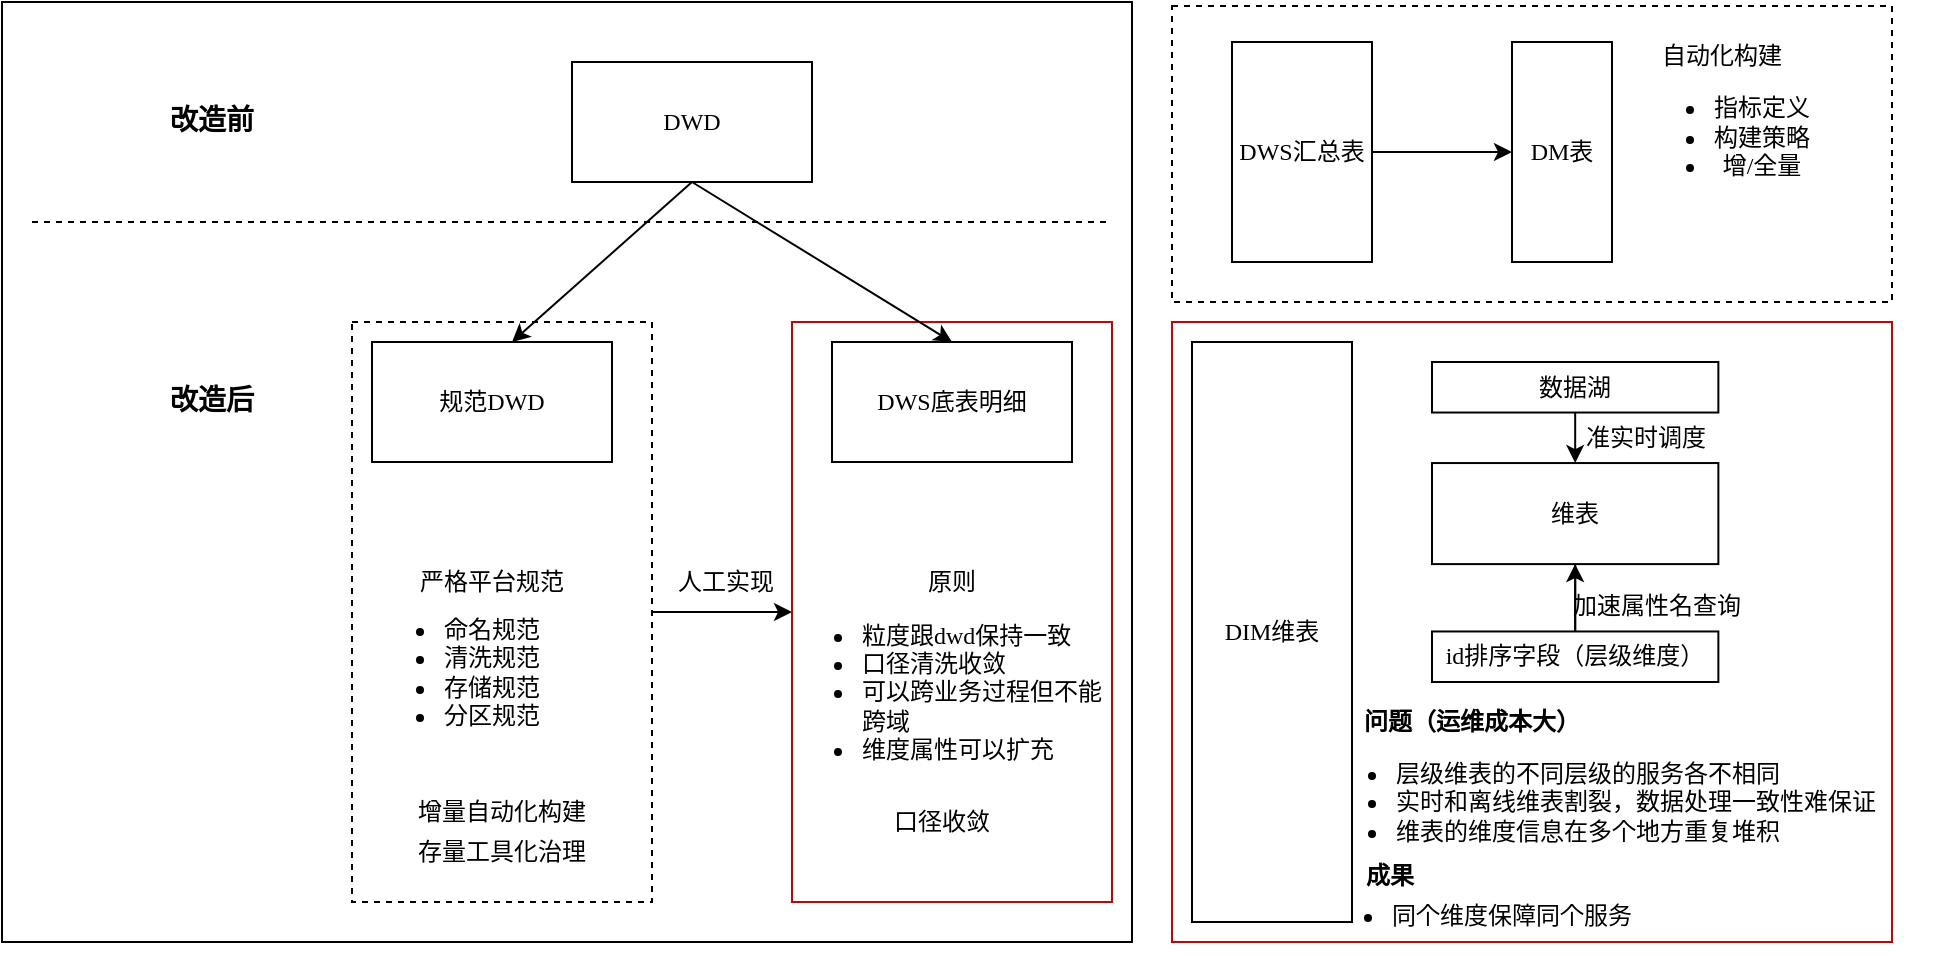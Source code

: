 <mxfile version="22.1.15" type="github">
  <diagram name="第 1 页" id="Fak6mEKhSWpHNSM7w2Kg">
    <mxGraphModel dx="938" dy="488" grid="1" gridSize="10" guides="1" tooltips="1" connect="1" arrows="1" fold="1" page="1" pageScale="1" pageWidth="827" pageHeight="1169" math="0" shadow="0">
      <root>
        <mxCell id="0" />
        <mxCell id="1" parent="0" />
        <mxCell id="_km5dwz2JkE5e6pBlzM0-4" style="edgeStyle=orthogonalEdgeStyle;rounded=0;orthogonalLoop=1;jettySize=auto;html=1;exitX=0.5;exitY=1;exitDx=0;exitDy=0;entryX=0.5;entryY=0;entryDx=0;entryDy=0;fontFamily=微软雅黑;" parent="1" source="_km5dwz2JkE5e6pBlzM0-1" target="_km5dwz2JkE5e6pBlzM0-3" edge="1">
          <mxGeometry relative="1" as="geometry" />
        </mxCell>
        <mxCell id="_km5dwz2JkE5e6pBlzM0-1" value="数据湖" style="rounded=0;whiteSpace=wrap;html=1;fontFamily=微软雅黑;" parent="1" vertex="1">
          <mxGeometry x="260" y="400" width="250" height="30" as="geometry" />
        </mxCell>
        <mxCell id="_km5dwz2JkE5e6pBlzM0-6" style="edgeStyle=orthogonalEdgeStyle;rounded=0;orthogonalLoop=1;jettySize=auto;html=1;exitX=0.5;exitY=0;exitDx=0;exitDy=0;entryX=0.5;entryY=1;entryDx=0;entryDy=0;fontFamily=微软雅黑;" parent="1" source="_km5dwz2JkE5e6pBlzM0-2" target="_km5dwz2JkE5e6pBlzM0-3" edge="1">
          <mxGeometry relative="1" as="geometry" />
        </mxCell>
        <mxCell id="_km5dwz2JkE5e6pBlzM0-2" value="id排序字段（层级维度）" style="rounded=0;whiteSpace=wrap;html=1;fontFamily=微软雅黑;" parent="1" vertex="1">
          <mxGeometry x="260" y="560" width="250" height="30" as="geometry" />
        </mxCell>
        <mxCell id="_km5dwz2JkE5e6pBlzM0-3" value="维表" style="rounded=0;whiteSpace=wrap;html=1;fontFamily=微软雅黑;" parent="1" vertex="1">
          <mxGeometry x="260" y="460" width="250" height="60" as="geometry" />
        </mxCell>
        <mxCell id="_km5dwz2JkE5e6pBlzM0-5" value="准实时调度" style="text;html=1;strokeColor=none;fillColor=none;align=center;verticalAlign=middle;whiteSpace=wrap;rounded=0;fontFamily=微软雅黑;" parent="1" vertex="1">
          <mxGeometry x="390" y="430" width="70" height="30" as="geometry" />
        </mxCell>
        <mxCell id="_km5dwz2JkE5e6pBlzM0-7" value="加速后端属性名查询" style="text;html=1;strokeColor=none;fillColor=none;align=center;verticalAlign=middle;whiteSpace=wrap;rounded=0;fontFamily=微软雅黑;" parent="1" vertex="1">
          <mxGeometry x="390" y="530" width="110" height="30" as="geometry" />
        </mxCell>
        <mxCell id="skTCvPTVxZWs7eXpgBM4-1" value="" style="rounded=0;whiteSpace=wrap;html=1;fontFamily=微软雅黑;" diagramCategory="general" diagramName="Rectangle" vertex="1" parent="1">
          <mxGeometry x="25" y="170" width="565" height="470" as="geometry" />
        </mxCell>
        <mxCell id="skTCvPTVxZWs7eXpgBM4-2" value="" style="rounded=0;whiteSpace=wrap;html=1;strokeColor=#CC0000;fontFamily=微软雅黑;" diagramCategory="general" diagramName="Rectangle" vertex="1" parent="1">
          <mxGeometry x="610" y="330" width="360" height="310" as="geometry" />
        </mxCell>
        <mxCell id="skTCvPTVxZWs7eXpgBM4-3" value="" style="rounded=0;whiteSpace=wrap;html=1;dashed=1;fontFamily=微软雅黑;" diagramCategory="general" diagramName="Rectangle" vertex="1" parent="1">
          <mxGeometry x="610" y="172" width="360" height="148" as="geometry" />
        </mxCell>
        <mxCell id="skTCvPTVxZWs7eXpgBM4-4" value="" style="edgeStyle=orthogonalEdgeStyle;rounded=0;orthogonalLoop=1;jettySize=auto;html=1;fontFamily=微软雅黑;" edge="1" parent="1" source="skTCvPTVxZWs7eXpgBM4-5" target="skTCvPTVxZWs7eXpgBM4-6">
          <mxGeometry relative="1" as="geometry" />
        </mxCell>
        <mxCell id="skTCvPTVxZWs7eXpgBM4-5" value="" style="rounded=0;whiteSpace=wrap;html=1;dashed=1;fontFamily=微软雅黑;" diagramCategory="general" diagramName="Rectangle" vertex="1" parent="1">
          <mxGeometry x="200" y="330" width="150" height="290" as="geometry" />
        </mxCell>
        <mxCell id="skTCvPTVxZWs7eXpgBM4-6" value="" style="rounded=0;whiteSpace=wrap;html=1;strokeColor=#CC0000;fontFamily=微软雅黑;" diagramCategory="general" diagramName="Rectangle" vertex="1" parent="1">
          <mxGeometry x="420" y="330" width="160" height="290" as="geometry" />
        </mxCell>
        <mxCell id="skTCvPTVxZWs7eXpgBM4-7" value="DWD" style="rounded=0;whiteSpace=wrap;html=1;fontFamily=微软雅黑;" diagramCategory="general" diagramName="Rectangle" vertex="1" parent="1">
          <mxGeometry x="310" y="200" width="120" height="60" as="geometry" />
        </mxCell>
        <mxCell id="skTCvPTVxZWs7eXpgBM4-8" value="" style="endArrow=classic;html=1;exitX=0.5;exitY=1;exitDx=0;exitDy=0;fontFamily=微软雅黑;" diagramCategory="general" diagramName="DirectionalConnector" edge="1" parent="1" source="skTCvPTVxZWs7eXpgBM4-7">
          <mxGeometry width="50" height="50" relative="1" as="geometry">
            <mxPoint x="230" y="390" as="sourcePoint" />
            <mxPoint x="280" y="340" as="targetPoint" />
          </mxGeometry>
        </mxCell>
        <mxCell id="skTCvPTVxZWs7eXpgBM4-9" value="&lt;b&gt;&lt;font style=&quot;font-size: 14px;&quot;&gt;改造前&lt;/font&gt;&lt;/b&gt;" style="text;html=1;strokeColor=none;fillColor=none;align=center;verticalAlign=middle;whiteSpace=wrap;rounded=0;fontFamily=微软雅黑;" diagramCategory="general" diagramName="text" vertex="1" parent="1">
          <mxGeometry x="90" y="220" width="80" height="20" as="geometry" />
        </mxCell>
        <mxCell id="skTCvPTVxZWs7eXpgBM4-10" value="&lt;b&gt;&lt;font style=&quot;font-size: 14px;&quot;&gt;改造后&lt;/font&gt;&lt;/b&gt;" style="text;html=1;strokeColor=none;fillColor=none;align=center;verticalAlign=middle;whiteSpace=wrap;rounded=0;fontFamily=微软雅黑;" diagramCategory="general" diagramName="text" vertex="1" parent="1">
          <mxGeometry x="90" y="360" width="80" height="20" as="geometry" />
        </mxCell>
        <mxCell id="skTCvPTVxZWs7eXpgBM4-11" value="规范DWD" style="rounded=0;whiteSpace=wrap;html=1;fontFamily=微软雅黑;" diagramCategory="general" diagramName="Rectangle" vertex="1" parent="1">
          <mxGeometry x="210" y="340" width="120" height="60" as="geometry" />
        </mxCell>
        <mxCell id="skTCvPTVxZWs7eXpgBM4-12" value="DWS底表明细" style="rounded=0;whiteSpace=wrap;html=1;fontFamily=微软雅黑;" diagramCategory="general" diagramName="Rectangle" vertex="1" parent="1">
          <mxGeometry x="440" y="340" width="120" height="60" as="geometry" />
        </mxCell>
        <mxCell id="skTCvPTVxZWs7eXpgBM4-13" value="" style="endArrow=classic;html=1;exitX=0.5;exitY=1;exitDx=0;exitDy=0;entryX=0.5;entryY=0;entryDx=0;entryDy=0;fontFamily=微软雅黑;" diagramCategory="general" diagramName="DirectionalConnector" edge="1" parent="1" source="skTCvPTVxZWs7eXpgBM4-7" target="skTCvPTVxZWs7eXpgBM4-12">
          <mxGeometry width="50" height="50" relative="1" as="geometry">
            <mxPoint x="380" y="270" as="sourcePoint" />
            <mxPoint x="290" y="350" as="targetPoint" />
          </mxGeometry>
        </mxCell>
        <mxCell id="skTCvPTVxZWs7eXpgBM4-14" value="人工实现" style="text;html=1;strokeColor=none;fillColor=none;align=center;verticalAlign=middle;whiteSpace=wrap;rounded=0;dashed=1;fontFamily=微软雅黑;" diagramCategory="general" diagramName="text" vertex="1" parent="1">
          <mxGeometry x="362" y="450" width="50" height="20" as="geometry" />
        </mxCell>
        <mxCell id="skTCvPTVxZWs7eXpgBM4-15" value="&lt;ul&gt;&lt;li&gt;命名规范&lt;/li&gt;&lt;li&gt;清洗规范&lt;/li&gt;&lt;li&gt;存储规范&lt;/li&gt;&lt;li&gt;分区规范&lt;/li&gt;&lt;/ul&gt;" style="text;html=1;strokeColor=none;fillColor=none;align=center;verticalAlign=middle;whiteSpace=wrap;rounded=0;dashed=1;fontFamily=微软雅黑;" diagramCategory="general" diagramName="text" vertex="1" parent="1">
          <mxGeometry x="200" y="490" width="100" height="30" as="geometry" />
        </mxCell>
        <mxCell id="skTCvPTVxZWs7eXpgBM4-16" value="原则" style="text;html=1;strokeColor=none;fillColor=none;align=center;verticalAlign=middle;whiteSpace=wrap;rounded=0;dashed=1;fontFamily=微软雅黑;" diagramCategory="general" diagramName="text" vertex="1" parent="1">
          <mxGeometry x="455" y="450" width="90" height="20" as="geometry" />
        </mxCell>
        <mxCell id="skTCvPTVxZWs7eXpgBM4-17" value="&lt;ul&gt;&lt;li style=&quot;text-align: left; &quot;&gt;粒度跟dwd保持一致&lt;/li&gt;&lt;li style=&quot;text-align: left; &quot;&gt;口径清洗收敛&lt;/li&gt;&lt;li style=&quot;text-align: left; &quot;&gt;可以跨业务过程但不能跨域&lt;/li&gt;&lt;li style=&quot;text-align: left; &quot;&gt;维度属性可以扩充&lt;/li&gt;&lt;/ul&gt;" style="text;html=1;strokeColor=none;fillColor=none;align=center;verticalAlign=middle;whiteSpace=wrap;rounded=0;dashed=1;fontFamily=微软雅黑;" diagramCategory="general" diagramName="text" vertex="1" parent="1">
          <mxGeometry x="414" y="500" width="170" height="30" as="geometry" />
        </mxCell>
        <mxCell id="skTCvPTVxZWs7eXpgBM4-18" value="严格平台规范" style="text;html=1;strokeColor=none;fillColor=none;align=center;verticalAlign=middle;whiteSpace=wrap;rounded=0;dashed=1;fontFamily=微软雅黑;" diagramCategory="general" diagramName="text" vertex="1" parent="1">
          <mxGeometry x="225" y="450" width="90" height="20" as="geometry" />
        </mxCell>
        <mxCell id="skTCvPTVxZWs7eXpgBM4-19" value="口径收敛" style="text;html=1;strokeColor=none;fillColor=none;align=center;verticalAlign=middle;whiteSpace=wrap;rounded=0;dashed=1;fontFamily=微软雅黑;" diagramCategory="general" diagramName="text" vertex="1" parent="1">
          <mxGeometry x="450" y="570" width="90" height="20" as="geometry" />
        </mxCell>
        <mxCell id="skTCvPTVxZWs7eXpgBM4-20" value="" style="endArrow=none;dashed=1;html=1;fontFamily=微软雅黑;" diagramCategory="general" diagramName="dashed" edge="1" parent="1">
          <mxGeometry width="50" height="50" relative="1" as="geometry">
            <mxPoint x="40" y="280" as="sourcePoint" />
            <mxPoint x="580" y="280" as="targetPoint" />
          </mxGeometry>
        </mxCell>
        <mxCell id="skTCvPTVxZWs7eXpgBM4-21" style="edgeStyle=orthogonalEdgeStyle;rounded=0;orthogonalLoop=1;jettySize=auto;html=1;exitX=1;exitY=0.5;exitDx=0;exitDy=0;entryX=0;entryY=0.5;entryDx=0;entryDy=0;fontFamily=微软雅黑;" edge="1" parent="1" source="skTCvPTVxZWs7eXpgBM4-22" target="skTCvPTVxZWs7eXpgBM4-23">
          <mxGeometry relative="1" as="geometry" />
        </mxCell>
        <mxCell id="skTCvPTVxZWs7eXpgBM4-22" value="DWS汇总表" style="rounded=0;whiteSpace=wrap;html=1;fontFamily=微软雅黑;" diagramCategory="general" diagramName="Rectangle" vertex="1" parent="1">
          <mxGeometry x="640" y="190" width="70" height="110" as="geometry" />
        </mxCell>
        <mxCell id="skTCvPTVxZWs7eXpgBM4-23" value="DM表" style="rounded=0;whiteSpace=wrap;html=1;fontFamily=微软雅黑;" diagramCategory="general" diagramName="Rectangle" vertex="1" parent="1">
          <mxGeometry x="780" y="190" width="50" height="110" as="geometry" />
        </mxCell>
        <mxCell id="skTCvPTVxZWs7eXpgBM4-24" value="存量工具化治理" style="text;html=1;strokeColor=none;fillColor=none;align=center;verticalAlign=middle;whiteSpace=wrap;rounded=0;fontFamily=微软雅黑;" diagramCategory="general" diagramName="text" vertex="1" parent="1">
          <mxGeometry x="220" y="585" width="110" height="20" as="geometry" />
        </mxCell>
        <mxCell id="skTCvPTVxZWs7eXpgBM4-25" value="增量自动化构建" style="text;html=1;strokeColor=none;fillColor=none;align=center;verticalAlign=middle;whiteSpace=wrap;rounded=0;dashed=1;fontFamily=微软雅黑;" diagramCategory="general" diagramName="text" vertex="1" parent="1">
          <mxGeometry x="230" y="565" width="90" height="20" as="geometry" />
        </mxCell>
        <mxCell id="skTCvPTVxZWs7eXpgBM4-26" value="DIM维表" style="rounded=0;whiteSpace=wrap;html=1;fontFamily=微软雅黑;" diagramCategory="general" diagramName="Rectangle" vertex="1" parent="1">
          <mxGeometry x="620" y="340" width="80" height="290" as="geometry" />
        </mxCell>
        <mxCell id="skTCvPTVxZWs7eXpgBM4-27" value="" style="group;fontFamily=微软雅黑;" connectable="0" vertex="1" parent="1">
          <mxGeometry x="740" y="350" width="160" height="160" as="geometry" />
        </mxCell>
        <mxCell id="skTCvPTVxZWs7eXpgBM4-28" value="数据湖" style="rounded=0;whiteSpace=wrap;html=1;fontFamily=微软雅黑;" vertex="1" parent="skTCvPTVxZWs7eXpgBM4-27">
          <mxGeometry width="143.182" height="25.263" as="geometry" />
        </mxCell>
        <mxCell id="skTCvPTVxZWs7eXpgBM4-29" value="" style="edgeStyle=orthogonalEdgeStyle;rounded=0;orthogonalLoop=1;jettySize=auto;html=1;fontFamily=微软雅黑;" edge="1" parent="skTCvPTVxZWs7eXpgBM4-27" source="skTCvPTVxZWs7eXpgBM4-30">
          <mxGeometry relative="1" as="geometry">
            <mxPoint x="71.591" y="54.737" as="targetPoint" />
          </mxGeometry>
        </mxCell>
        <mxCell id="skTCvPTVxZWs7eXpgBM4-30" value="id排序字段（层级维度）" style="rounded=0;whiteSpace=wrap;html=1;fontFamily=微软雅黑;" vertex="1" parent="skTCvPTVxZWs7eXpgBM4-27">
          <mxGeometry y="134.737" width="143.182" height="25.263" as="geometry" />
        </mxCell>
        <mxCell id="skTCvPTVxZWs7eXpgBM4-31" value="维表" style="rounded=0;whiteSpace=wrap;html=1;fontFamily=微软雅黑;" vertex="1" parent="skTCvPTVxZWs7eXpgBM4-27">
          <mxGeometry y="50.526" width="143.182" height="50.526" as="geometry" />
        </mxCell>
        <mxCell id="skTCvPTVxZWs7eXpgBM4-32" style="edgeStyle=orthogonalEdgeStyle;rounded=0;orthogonalLoop=1;jettySize=auto;html=1;exitX=0.5;exitY=1;exitDx=0;exitDy=0;entryX=0.5;entryY=0;entryDx=0;entryDy=0;fontFamily=微软雅黑;" edge="1" parent="skTCvPTVxZWs7eXpgBM4-27" source="skTCvPTVxZWs7eXpgBM4-28" target="skTCvPTVxZWs7eXpgBM4-31">
          <mxGeometry relative="1" as="geometry" />
        </mxCell>
        <mxCell id="skTCvPTVxZWs7eXpgBM4-33" style="edgeStyle=orthogonalEdgeStyle;rounded=0;orthogonalLoop=1;jettySize=auto;html=1;exitX=0.5;exitY=0;exitDx=0;exitDy=0;entryX=0.5;entryY=1;entryDx=0;entryDy=0;fontFamily=微软雅黑;" edge="1" parent="skTCvPTVxZWs7eXpgBM4-27" source="skTCvPTVxZWs7eXpgBM4-30" target="skTCvPTVxZWs7eXpgBM4-31">
          <mxGeometry relative="1" as="geometry" />
        </mxCell>
        <mxCell id="skTCvPTVxZWs7eXpgBM4-34" value="准实时调度" style="text;html=1;strokeColor=none;fillColor=none;align=center;verticalAlign=middle;whiteSpace=wrap;rounded=0;fontFamily=微软雅黑;" vertex="1" parent="skTCvPTVxZWs7eXpgBM4-27">
          <mxGeometry x="74.45" y="25.26" width="65.55" height="25.26" as="geometry" />
        </mxCell>
        <mxCell id="skTCvPTVxZWs7eXpgBM4-35" value="加速属性名查询" style="text;html=1;strokeColor=none;fillColor=none;align=center;verticalAlign=middle;whiteSpace=wrap;rounded=0;fontFamily=微软雅黑;" vertex="1" parent="skTCvPTVxZWs7eXpgBM4-27">
          <mxGeometry x="64.77" y="109.48" width="95.23" height="25.26" as="geometry" />
        </mxCell>
        <mxCell id="skTCvPTVxZWs7eXpgBM4-36" value="自动化构建&lt;br&gt;&lt;ul&gt;&lt;li&gt;指标定义&lt;/li&gt;&lt;li&gt;构建策略&lt;/li&gt;&lt;li&gt;增/全量&lt;/li&gt;&lt;/ul&gt;" style="text;html=1;strokeColor=none;fillColor=none;align=center;verticalAlign=middle;whiteSpace=wrap;rounded=0;dashed=1;fontFamily=微软雅黑;" diagramCategory="general" diagramName="text" vertex="1" parent="1">
          <mxGeometry x="840" y="220" width="90" height="20" as="geometry" />
        </mxCell>
        <mxCell id="skTCvPTVxZWs7eXpgBM4-37" value="&lt;ul&gt;&lt;li&gt;同个维度保障同个服务&lt;/li&gt;&lt;/ul&gt;" style="text;html=1;strokeColor=none;fillColor=none;align=center;verticalAlign=middle;whiteSpace=wrap;rounded=0;dashed=1;fontFamily=微软雅黑;" diagramCategory="general" diagramName="text" vertex="1" parent="1">
          <mxGeometry x="670" y="617" width="180" height="20" as="geometry" />
        </mxCell>
        <mxCell id="skTCvPTVxZWs7eXpgBM4-38" value="&lt;div&gt;&lt;ul&gt;&lt;li&gt;层级维表的不同层级的服务各不相同&lt;/li&gt;&lt;li&gt;实时和离线维表割裂，数据处理一致性难保证&lt;/li&gt;&lt;li&gt;维表的维度信息在多个地方重复堆积&lt;/li&gt;&lt;/ul&gt;&lt;/div&gt;&lt;span&gt;&lt;/span&gt;" style="text;html=1;strokeColor=none;fillColor=none;align=left;verticalAlign=middle;whiteSpace=wrap;rounded=0;dashed=1;fontFamily=微软雅黑;" diagramCategory="general" diagramName="text" vertex="1" parent="1">
          <mxGeometry x="680" y="560" width="310" height="20" as="geometry" />
        </mxCell>
        <mxCell id="skTCvPTVxZWs7eXpgBM4-39" value="&lt;b&gt;问题（运维成本大）&lt;/b&gt;" style="text;html=1;strokeColor=none;fillColor=none;align=center;verticalAlign=middle;whiteSpace=wrap;rounded=0;dashed=1;fontFamily=微软雅黑;" diagramCategory="general" diagramName="text" vertex="1" parent="1">
          <mxGeometry x="700" y="520" width="120" height="20" as="geometry" />
        </mxCell>
        <mxCell id="skTCvPTVxZWs7eXpgBM4-40" value="&lt;b&gt;成果&lt;/b&gt;" style="text;html=1;strokeColor=none;fillColor=none;align=left;verticalAlign=middle;whiteSpace=wrap;rounded=0;dashed=1;fontFamily=微软雅黑;" diagramCategory="general" diagramName="text" vertex="1" parent="1">
          <mxGeometry x="705" y="597" width="120" height="20" as="geometry" />
        </mxCell>
      </root>
    </mxGraphModel>
  </diagram>
</mxfile>

